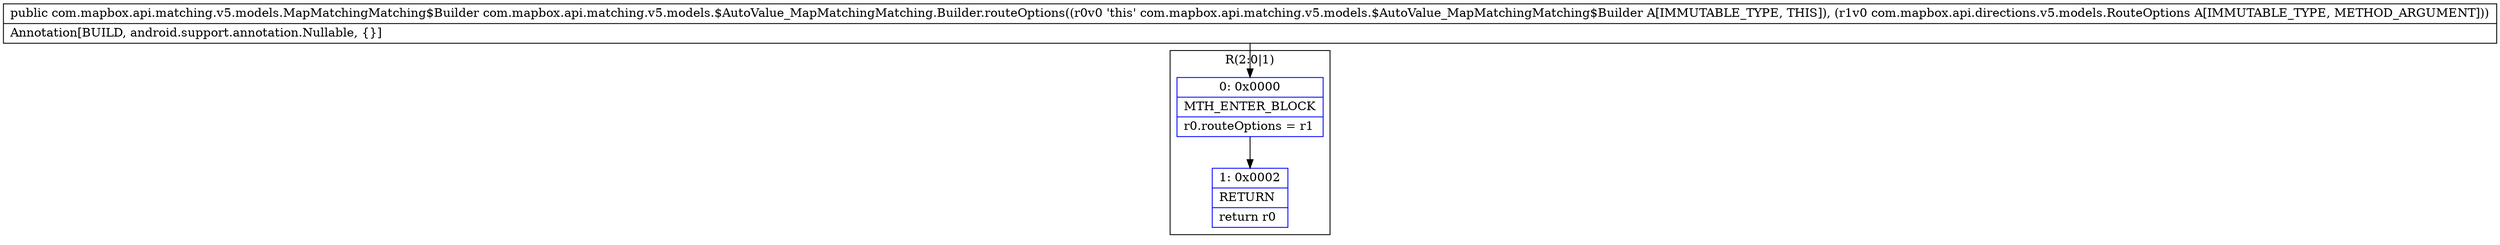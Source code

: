 digraph "CFG forcom.mapbox.api.matching.v5.models.$AutoValue_MapMatchingMatching.Builder.routeOptions(Lcom\/mapbox\/api\/directions\/v5\/models\/RouteOptions;)Lcom\/mapbox\/api\/matching\/v5\/models\/MapMatchingMatching$Builder;" {
subgraph cluster_Region_838865734 {
label = "R(2:0|1)";
node [shape=record,color=blue];
Node_0 [shape=record,label="{0\:\ 0x0000|MTH_ENTER_BLOCK\l|r0.routeOptions = r1\l}"];
Node_1 [shape=record,label="{1\:\ 0x0002|RETURN\l|return r0\l}"];
}
MethodNode[shape=record,label="{public com.mapbox.api.matching.v5.models.MapMatchingMatching$Builder com.mapbox.api.matching.v5.models.$AutoValue_MapMatchingMatching.Builder.routeOptions((r0v0 'this' com.mapbox.api.matching.v5.models.$AutoValue_MapMatchingMatching$Builder A[IMMUTABLE_TYPE, THIS]), (r1v0 com.mapbox.api.directions.v5.models.RouteOptions A[IMMUTABLE_TYPE, METHOD_ARGUMENT]))  | Annotation[BUILD, android.support.annotation.Nullable, \{\}]\l}"];
MethodNode -> Node_0;
Node_0 -> Node_1;
}

